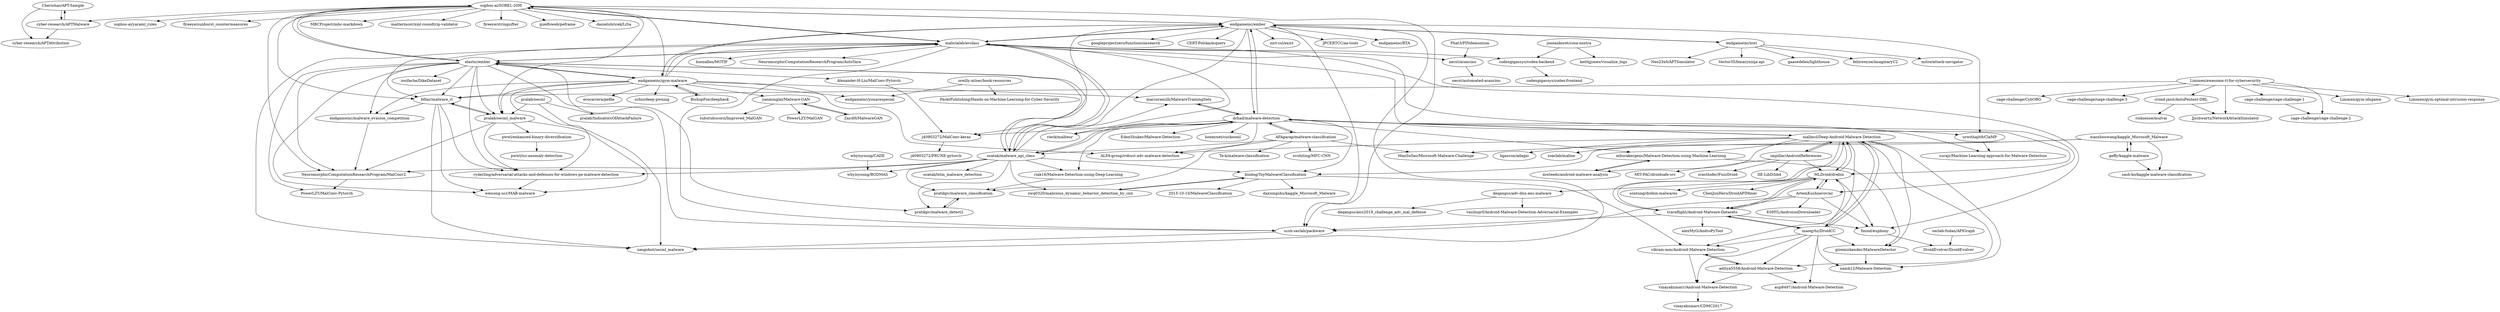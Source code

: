 digraph G {
"Cherishao/APT-Sample" -> "cyber-research/APTMalware"
"Cherishao/APT-Sample" -> "cyber-research/APTAttribution"
"seclab-fudan/APIGraph" -> "DroidEvolver/DroidEvolver"
"zwq0320/malicious_dynamic_behavior_detection_by_cnn" -> "bindog/ToyMalwareClassification"
"crond-jaist/AutoPentest-DRL" -> "risksense/mulval"
"crond-jaist/AutoPentest-DRL" -> "Jjschwartz/NetworkAttackSimulator"
"joxeankoret/cosa-nostra" -> "codexgigassys/codex-backend"
"joxeankoret/cosa-nostra" -> "keithjjones/visualize_logs"
"endgameinc/xori" -> "mitre/attack-navigator" ["e"=1]
"endgameinc/xori" -> "endgameinc/ember"
"endgameinc/xori" -> "Neo23x0/APTSimulator" ["e"=1]
"endgameinc/xori" -> "Vector35/binaryninja-api" ["e"=1]
"endgameinc/xori" -> "gaasedelen/lighthouse" ["e"=1]
"endgameinc/xori" -> "felixweyne/imaginaryC2" ["e"=1]
"cyber-research/APTMalware" -> "Cherishao/APT-Sample"
"cyber-research/APTMalware" -> "cyber-research/APTAttribution"
"sophos-ai/SOREL-20M" -> "elastic/ember"
"sophos-ai/SOREL-20M" -> "malicialab/avclass"
"sophos-ai/SOREL-20M" -> "bfilar/malware_rl"
"sophos-ai/SOREL-20M" -> "sophos-ai/yaraml_rules"
"sophos-ai/SOREL-20M" -> "fireeye/sunburst_countermeasures" ["e"=1]
"sophos-ai/SOREL-20M" -> "NeuromorphicComputationResearchProgram/MalConv2"
"sophos-ai/SOREL-20M" -> "endgameinc/ember"
"sophos-ai/SOREL-20M" -> "ucsb-seclab/packware"
"sophos-ai/SOREL-20M" -> "pralab/secml_malware"
"sophos-ai/SOREL-20M" -> "MBCProject/mbc-markdown" ["e"=1]
"sophos-ai/SOREL-20M" -> "mattermost/xml-roundtrip-validator"
"sophos-ai/SOREL-20M" -> "fireeye/stringsifter" ["e"=1]
"sophos-ai/SOREL-20M" -> "guelfoweb/peframe" ["e"=1]
"sophos-ai/SOREL-20M" -> "danieluhricek/LiSa" ["e"=1]
"sophos-ai/SOREL-20M" -> "cyber-research/APTMalware"
"endgameinc/ember" -> "malicialab/avclass"
"endgameinc/ember" -> "endgameinc/gym-malware"
"endgameinc/ember" -> "j40903272/MalConv-keras"
"endgameinc/ember" -> "dchad/malware-detection"
"endgameinc/ember" -> "googleprojectzero/functionsimsearch" ["e"=1]
"endgameinc/ember" -> "CERT-Polska/mquery" ["e"=1]
"endgameinc/ember" -> "ucsb-seclab/packware"
"endgameinc/ember" -> "ocatak/malware_api_class"
"endgameinc/ember" -> "sophos-ai/SOREL-20M"
"endgameinc/ember" -> "urwithajit9/ClaMP"
"endgameinc/ember" -> "endgameinc/xori"
"endgameinc/ember" -> "zangobot/secml_malware"
"endgameinc/ember" -> "nict-csl/exist" ["e"=1]
"endgameinc/ember" -> "JPCERTCC/aa-tools" ["e"=1]
"endgameinc/ember" -> "endgameinc/RTA" ["e"=1]
"BishopFox/deephack" -> "endgameinc/gym-malware"
"malicialab/avclass" -> "endgameinc/ember"
"malicialab/avclass" -> "fmind/euphony"
"malicialab/avclass" -> "sophos-ai/SOREL-20M"
"malicialab/avclass" -> "elastic/ember"
"malicialab/avclass" -> "ucsb-seclab/packware"
"malicialab/avclass" -> "ocatak/malware_api_class"
"malicialab/avclass" -> "necst/arancino"
"malicialab/avclass" -> "codexgigassys/codex-backend"
"malicialab/avclass" -> "rieck/malheur" ["e"=1]
"malicialab/avclass" -> "MLDroid/drebin"
"malicialab/avclass" -> "zangobot/secml_malware"
"malicialab/avclass" -> "ArtemKushnerov/az"
"malicialab/avclass" -> "boozallen/MOTIF"
"malicialab/avclass" -> "bfilar/malware_rl"
"malicialab/avclass" -> "NeuromorphicComputationResearchProgram/AutoYara"
"oreilly-mlsec/book-resources" -> "endgameinc/youarespecial"
"oreilly-mlsec/book-resources" -> "PacktPublishing/Hands-on-Machine-Learning-for-Cyber-Security" ["e"=1]
"urwithajit9/ClaMP" -> "surajr/Machine-Learning-approach-for-Malware-Detection"
"endgameinc/gym-malware" -> "endgameinc/ember"
"endgameinc/gym-malware" -> "bfilar/malware_rl"
"endgameinc/gym-malware" -> "endgameinc/youarespecial"
"endgameinc/gym-malware" -> "elastic/ember"
"endgameinc/gym-malware" -> "pralab/secml_malware"
"endgameinc/gym-malware" -> "yanminglai/Malware-GAN"
"endgameinc/gym-malware" -> "endgameinc/malware_evasion_competition"
"endgameinc/gym-malware" -> "ALFA-group/robust-adv-malware-detection"
"endgameinc/gym-malware" -> "malicialab/avclass"
"endgameinc/gym-malware" -> "marcoramilli/MalwareTrainingSets"
"endgameinc/gym-malware" -> "BishopFox/deephack"
"endgameinc/gym-malware" -> "erocarrera/pefile" ["e"=1]
"endgameinc/gym-malware" -> "cchio/deep-pwning" ["e"=1]
"endgameinc/gym-malware" -> "sophos-ai/SOREL-20M"
"endgameinc/gym-malware" -> "ryderling/adversarial-attacks-and-defenses-for-windows-pe-malware-detection"
"ucsb-seclab/packware" -> "zangobot/secml_malware"
"mwleeds/android-malware-analysis" -> "mburakergenc/Malware-Detection-using-Machine-Learning"
"ocatak/malware_api_class" -> "elastic/ember"
"ocatak/malware_api_class" -> "ryderling/adversarial-attacks-and-defenses-for-windows-pe-malware-detection"
"ocatak/malware_api_class" -> "whyisyoung/BODMAS"
"ocatak/malware_api_class" -> "pratikpv/malware_classification"
"ocatak/malware_api_class" -> "zwq0320/malicious_dynamic_behavior_detection_by_cnn"
"ocatak/malware_api_class" -> "pratikpv/malware_detect2"
"ocatak/malware_api_class" -> "riak16/Malware-Detection-using-Deep-Learning"
"ocatak/malware_api_class" -> "malicialab/avclass"
"ocatak/malware_api_class" -> "NeuromorphicComputationResearchProgram/MalConv2"
"ocatak/malware_api_class" -> "marcoramilli/MalwareTrainingSets"
"ocatak/malware_api_class" -> "bindog/ToyMalwareClassification"
"ocatak/malware_api_class" -> "dchad/malware-detection"
"ocatak/malware_api_class" -> "ocatak/lstm_malware_detection"
"dchad/malware-detection" -> "marcoramilli/MalwareTrainingSets"
"dchad/malware-detection" -> "mburakergenc/Malware-Detection-using-Machine-Learning"
"dchad/malware-detection" -> "AFAgarap/malware-classification"
"dchad/malware-detection" -> "surajr/Machine-Learning-approach-for-Malware-Detection"
"dchad/malware-detection" -> "niallmcl/Deep-Android-Malware-Detection"
"dchad/malware-detection" -> "j40903272/MalConv-keras"
"dchad/malware-detection" -> "bindog/ToyMalwareClassification"
"dchad/malware-detection" -> "honeynet/cuckooml"
"dchad/malware-detection" -> "ALFA-group/robust-adv-malware-detection"
"dchad/malware-detection" -> "riak16/Malware-Detection-using-Deep-Learning"
"dchad/malware-detection" -> "endgameinc/ember"
"dchad/malware-detection" -> "ocatak/malware_api_class"
"dchad/malware-detection" -> "urwithajit9/ClaMP"
"dchad/malware-detection" -> "rieck/malheur" ["e"=1]
"dchad/malware-detection" -> "EdenShuker/Malware-Detection"
"j40903272/MalConv-keras" -> "j40903272/PRUNE-pytorch"
"marcoramilli/MalwareTrainingSets" -> "dchad/malware-detection"
"pralab/secml_malware" -> "ryderling/adversarial-attacks-and-defenses-for-windows-pe-malware-detection"
"pralab/secml_malware" -> "bfilar/malware_rl"
"pralab/secml_malware" -> "weisong-ucr/MAB-malware"
"pralab/secml_malware" -> "NeuromorphicComputationResearchProgram/MalConv2"
"pralab/secml_malware" -> "pwwl/enhanced-binary-diversification"
"xiaozhouwang/kaggle_Microsoft_Malware" -> "geffy/kaggle-malware"
"xiaozhouwang/kaggle_Microsoft_Malware" -> "bindog/ToyMalwareClassification"
"xiaozhouwang/kaggle_Microsoft_Malware" -> "ManSoSec/Microsoft-Malware-Challenge"
"xiaozhouwang/kaggle_Microsoft_Malware" -> "sash-ko/kaggle-malware-classification"
"whyisyoung/CADE" -> "whyisyoung/BODMAS"
"MLDroid/drebin" -> "fmind/euphony"
"MLDroid/drebin" -> "deqangss/adv-dnn-ens-malware"
"MLDroid/drebin" -> "niallmcl/Deep-Android-Malware-Detection"
"MLDroid/drebin" -> "sontung/drebin-malwares"
"MLDroid/drebin" -> "ChenJunHero/DroidAPIMiner"
"MLDroid/drebin" -> "traceflight/Android-Malware-Datasets"
"MLDroid/drebin" -> "ArtemKushnerov/az"
"fmind/euphony" -> "DroidEvolver/DroidEvolver"
"maoqyhz/DroidCC" -> "aditya5558/Android-Malware-Detection"
"maoqyhz/DroidCC" -> "niallmcl/Deep-Android-Malware-Detection"
"maoqyhz/DroidCC" -> "vikram-mm/Android-Malware-Detection"
"maoqyhz/DroidCC" -> "gizemiskender/MalwareDetector"
"maoqyhz/DroidCC" -> "vinayakumarr/Android-Malware-Detection"
"maoqyhz/DroidCC" -> "aup8497/Android-Malware-Detection"
"maoqyhz/DroidCC" -> "MLDroid/drebin"
"maoqyhz/DroidCC" -> "namk12/Malware-Detection"
"maoqyhz/DroidCC" -> "traceflight/Android-Malware-Datasets"
"NeuromorphicComputationResearchProgram/MalConv2" -> "PowerLZY/MalConv-Pytorch"
"elastic/ember" -> "sophos-ai/SOREL-20M"
"elastic/ember" -> "ocatak/malware_api_class"
"elastic/ember" -> "NeuromorphicComputationResearchProgram/MalConv2"
"elastic/ember" -> "bfilar/malware_rl"
"elastic/ember" -> "pralab/secml_malware"
"elastic/ember" -> "endgameinc/malware_evasion_competition"
"elastic/ember" -> "malicialab/avclass"
"elastic/ember" -> "ucsb-seclab/packware"
"elastic/ember" -> "Alexander-H-Liu/MalConv-Pytorch"
"elastic/ember" -> "endgameinc/gym-malware"
"elastic/ember" -> "ryderling/adversarial-attacks-and-defenses-for-windows-pe-malware-detection"
"elastic/ember" -> "pratikpv/malware_detect2"
"elastic/ember" -> "weisong-ucr/MAB-malware"
"elastic/ember" -> "PowerLZY/MalConv-Pytorch"
"elastic/ember" -> "iosifache/DikeDataset"
"vikram-mm/Android-Malware-Detection" -> "aditya5558/Android-Malware-Detection"
"vikram-mm/Android-Malware-Detection" -> "vinayakumarr/Android-Malware-Detection"
"gizemiskender/MalwareDetector" -> "namk12/Malware-Detection"
"ArtemKushnerov/az" -> "MLDroid/drebin"
"ArtemKushnerov/az" -> "E0HYL/AndrozooDownloader"
"ArtemKushnerov/az" -> "fmind/euphony"
"ArtemKushnerov/az" -> "traceflight/Android-Malware-Datasets"
"ArtemKushnerov/az" -> "ucsb-seclab/packware"
"codexgigassys/codex-backend" -> "codexgigassys/codex-frontend"
"Phat3/PINdemonium" -> "necst/arancino"
"niallmcl/Deep-Android-Malware-Detection" -> "maoqyhz/DroidCC"
"niallmcl/Deep-Android-Malware-Detection" -> "vikram-mm/Android-Malware-Detection"
"niallmcl/Deep-Android-Malware-Detection" -> "MLDroid/drebin"
"niallmcl/Deep-Android-Malware-Detection" -> "impillar/AndroidReferences"
"niallmcl/Deep-Android-Malware-Detection" -> "aditya5558/Android-Malware-Detection"
"niallmcl/Deep-Android-Malware-Detection" -> "gizemiskender/MalwareDetector"
"niallmcl/Deep-Android-Malware-Detection" -> "namk12/Malware-Detection"
"niallmcl/Deep-Android-Malware-Detection" -> "traceflight/Android-Malware-Datasets"
"niallmcl/Deep-Android-Malware-Detection" -> "mburakergenc/Malware-Detection-using-Machine-Learning"
"niallmcl/Deep-Android-Malware-Detection" -> "ALFA-group/robust-adv-malware-detection"
"niallmcl/Deep-Android-Malware-Detection" -> "dchad/malware-detection"
"niallmcl/Deep-Android-Malware-Detection" -> "mwleeds/android-malware-analysis"
"niallmcl/Deep-Android-Malware-Detection" -> "hgascon/adagio"
"niallmcl/Deep-Android-Malware-Detection" -> "soarlab/maline"
"Alexander-H-Liu/MalConv-Pytorch" -> "j40903272/MalConv-keras"
"yanminglai/Malware-GAN" -> "ZaydH/MalwareGAN"
"yanminglai/Malware-GAN" -> "tubutubucorn/Improved_MalGAN"
"yanminglai/Malware-GAN" -> "PowerLZY/MalGAN"
"AFAgarap/malware-classification" -> "dchad/malware-detection"
"AFAgarap/malware-classification" -> "Te-k/malware-classification"
"AFAgarap/malware-classification" -> "ManSoSec/Microsoft-Malware-Challenge"
"AFAgarap/malware-classification" -> "xvshiting/MFC-CNN"
"AFAgarap/malware-classification" -> "pratikpv/malware_classification"
"AFAgarap/malware-classification" -> "ocatak/malware_api_class"
"endgameinc/malware_evasion_competition" -> "NeuromorphicComputationResearchProgram/MalConv2"
"bindog/ToyMalwareClassification" -> "daxiongshu/kaggle_Microsoft_Malware"
"bindog/ToyMalwareClassification" -> "2015-10-10/MalwareClassification"
"bindog/ToyMalwareClassification" -> "vikram-mm/Android-Malware-Detection"
"bindog/ToyMalwareClassification" -> "zwq0320/malicious_dynamic_behavior_detection_by_cnn"
"ryderling/adversarial-attacks-and-defenses-for-windows-pe-malware-detection" -> "weisong-ucr/MAB-malware"
"traceflight/Android-Malware-Datasets" -> "MLDroid/drebin"
"traceflight/Android-Malware-Datasets" -> "niallmcl/Deep-Android-Malware-Detection"
"traceflight/Android-Malware-Datasets" -> "ucsb-seclab/packware"
"traceflight/Android-Malware-Datasets" -> "fmind/euphony"
"traceflight/Android-Malware-Datasets" -> "maoqyhz/DroidCC"
"traceflight/Android-Malware-Datasets" -> "alexMyG/AndroPyTool" ["e"=1]
"necst/arancino" -> "necst/automated-arancino"
"deqangss/adv-dnn-ens-malware" -> "vasilisprf/Android-Malware-Detection-Adversarial-Examples"
"deqangss/adv-dnn-ens-malware" -> "deqangss/aics2019_challenge_adv_mal_defense"
"mburakergenc/Malware-Detection-using-Machine-Learning" -> "gizemiskender/MalwareDetector"
"mburakergenc/Malware-Detection-using-Machine-Learning" -> "mwleeds/android-malware-analysis"
"geffy/kaggle-malware" -> "sash-ko/kaggle-malware-classification"
"geffy/kaggle-malware" -> "xiaozhouwang/kaggle_Microsoft_Malware"
"cage-challenge/cage-challenge-1" -> "cage-challenge/cage-challenge-2"
"riak16/Malware-Detection-using-Deep-Learning" -> "pratikpv/malware_classification"
"Limmen/awesome-rl-for-cybersecurity" -> "Limmen/gym-idsgame"
"Limmen/awesome-rl-for-cybersecurity" -> "cage-challenge/cage-challenge-2"
"Limmen/awesome-rl-for-cybersecurity" -> "cage-challenge/cage-challenge-1"
"Limmen/awesome-rl-for-cybersecurity" -> "Limmen/gym-optimal-intrusion-response"
"Limmen/awesome-rl-for-cybersecurity" -> "bfilar/malware_rl"
"Limmen/awesome-rl-for-cybersecurity" -> "cage-challenge/CybORG"
"Limmen/awesome-rl-for-cybersecurity" -> "Jjschwartz/NetworkAttackSimulator"
"Limmen/awesome-rl-for-cybersecurity" -> "crond-jaist/AutoPentest-DRL"
"Limmen/awesome-rl-for-cybersecurity" -> "cage-challenge/cage-challenge-3"
"pralab/secml" -> "zangobot/secml_malware"
"pralab/secml" -> "pralab/IndicatorsOfAttackFailure"
"pralab/secml" -> "pralab/secml_malware"
"pratikpv/malware_classification" -> "pratikpv/malware_detect2"
"pratikpv/malware_detect2" -> "pratikpv/malware_classification"
"impillar/AndroidReferences" -> "srasthofer/FuzzDroid"
"impillar/AndroidReferences" -> "IIE-LibD/libd" ["e"=1]
"impillar/AndroidReferences" -> "niallmcl/Deep-Android-Malware-Detection"
"impillar/AndroidReferences" -> "MLDroid/drebin"
"impillar/AndroidReferences" -> "MIT-PAC/droidsafe-src" ["e"=1]
"vinayakumarr/Android-Malware-Detection" -> "vinayakumarr/CDMC2017"
"aditya5558/Android-Malware-Detection" -> "aup8497/Android-Malware-Detection"
"aditya5558/Android-Malware-Detection" -> "vikram-mm/Android-Malware-Detection"
"aditya5558/Android-Malware-Detection" -> "vinayakumarr/Android-Malware-Detection"
"pwwl/enhanced-binary-diversification" -> "pwwl/ics-anomaly-detection"
"ZaydH/MalwareGAN" -> "yanminglai/Malware-GAN"
"bfilar/malware_rl" -> "pralab/secml_malware"
"bfilar/malware_rl" -> "zangobot/secml_malware"
"bfilar/malware_rl" -> "endgameinc/malware_evasion_competition"
"bfilar/malware_rl" -> "weisong-ucr/MAB-malware"
"bfilar/malware_rl" -> "ryderling/adversarial-attacks-and-defenses-for-windows-pe-malware-detection"
"Cherishao/APT-Sample" ["l"="-15.268,-46.547"]
"cyber-research/APTMalware" ["l"="-15.237,-46.544"]
"cyber-research/APTAttribution" ["l"="-15.257,-46.558"]
"seclab-fudan/APIGraph" ["l"="-15.229,-46.427"]
"DroidEvolver/DroidEvolver" ["l"="-15.202,-46.438"]
"zwq0320/malicious_dynamic_behavior_detection_by_cnn" ["l"="-15.035,-46.493"]
"bindog/ToyMalwareClassification" ["l"="-15.038,-46.473"]
"crond-jaist/AutoPentest-DRL" ["l"="-15.208,-46.65"]
"risksense/mulval" ["l"="-15.22,-46.67"]
"Jjschwartz/NetworkAttackSimulator" ["l"="-15.214,-46.633"]
"joxeankoret/cosa-nostra" ["l"="-15.003,-46.409"]
"codexgigassys/codex-backend" ["l"="-15.048,-46.439"]
"keithjjones/visualize_logs" ["l"="-14.976,-46.39"]
"endgameinc/xori" ["l"="-15.205,-46.503"]
"mitre/attack-navigator" ["l"="-13.044,-46.126"]
"endgameinc/ember" ["l"="-15.146,-46.502"]
"Neo23x0/APTSimulator" ["l"="-13.087,-46.065"]
"Vector35/binaryninja-api" ["l"="-19.971,-32.18"]
"gaasedelen/lighthouse" ["l"="-19.772,-32.188"]
"felixweyne/imaginaryC2" ["l"="-13.248,-45.85"]
"sophos-ai/SOREL-20M" ["l"="-15.156,-46.524"]
"elastic/ember" ["l"="-15.119,-46.517"]
"malicialab/avclass" ["l"="-15.13,-46.492"]
"bfilar/malware_rl" ["l"="-15.145,-46.541"]
"sophos-ai/yaraml_rules" ["l"="-15.18,-46.556"]
"fireeye/sunburst_countermeasures" ["l"="-13.18,-46.179"]
"NeuromorphicComputationResearchProgram/MalConv2" ["l"="-15.106,-46.525"]
"ucsb-seclab/packware" ["l"="-15.15,-46.489"]
"pralab/secml_malware" ["l"="-15.131,-46.544"]
"MBCProject/mbc-markdown" ["l"="-21.78,-32.558"]
"mattermost/xml-roundtrip-validator" ["l"="-15.198,-46.532"]
"fireeye/stringsifter" ["l"="-22.071,-32.776"]
"guelfoweb/peframe" ["l"="-13.485,-46.058"]
"danieluhricek/LiSa" ["l"="-13.439,-45.962"]
"endgameinc/gym-malware" ["l"="-15.126,-46.531"]
"j40903272/MalConv-keras" ["l"="-15.162,-46.483"]
"dchad/malware-detection" ["l"="-15.107,-46.472"]
"googleprojectzero/functionsimsearch" ["l"="-17.332,-31.709"]
"CERT-Polska/mquery" ["l"="-13.224,-45.979"]
"ocatak/malware_api_class" ["l"="-15.086,-46.5"]
"urwithajit9/ClaMP" ["l"="-15.138,-46.472"]
"zangobot/secml_malware" ["l"="-15.162,-46.513"]
"nict-csl/exist" ["l"="-10.47,-23.656"]
"JPCERTCC/aa-tools" ["l"="-13.246,-46.183"]
"endgameinc/RTA" ["l"="-13.047,-46.145"]
"BishopFox/deephack" ["l"="-15.135,-46.562"]
"fmind/euphony" ["l"="-15.164,-46.451"]
"necst/arancino" ["l"="-15.209,-46.475"]
"rieck/malheur" ["l"="-13.489,-45.999"]
"MLDroid/drebin" ["l"="-15.15,-46.437"]
"ArtemKushnerov/az" ["l"="-15.152,-46.459"]
"boozallen/MOTIF" ["l"="-15.086,-46.47"]
"NeuromorphicComputationResearchProgram/AutoYara" ["l"="-15.102,-46.485"]
"oreilly-mlsec/book-resources" ["l"="-15.039,-46.589"]
"endgameinc/youarespecial" ["l"="-15.071,-46.566"]
"PacktPublishing/Hands-on-Machine-Learning-for-Cyber-Security" ["l"="-8.097,-43.242"]
"surajr/Machine-Learning-approach-for-Malware-Detection" ["l"="-15.119,-46.458"]
"yanminglai/Malware-GAN" ["l"="-15.113,-46.583"]
"endgameinc/malware_evasion_competition" ["l"="-15.105,-46.541"]
"ALFA-group/robust-adv-malware-detection" ["l"="-15.123,-46.476"]
"marcoramilli/MalwareTrainingSets" ["l"="-15.106,-46.498"]
"erocarrera/pefile" ["l"="-19.72,-32.043"]
"cchio/deep-pwning" ["l"="21.671,13.953"]
"ryderling/adversarial-attacks-and-defenses-for-windows-pe-malware-detection" ["l"="-15.107,-46.532"]
"mwleeds/android-malware-analysis" ["l"="-15.15,-46.42"]
"mburakergenc/Malware-Detection-using-Machine-Learning" ["l"="-15.134,-46.431"]
"whyisyoung/BODMAS" ["l"="-15.039,-46.521"]
"pratikpv/malware_classification" ["l"="-15.063,-46.499"]
"pratikpv/malware_detect2" ["l"="-15.077,-46.513"]
"riak16/Malware-Detection-using-Deep-Learning" ["l"="-15.077,-46.486"]
"ocatak/lstm_malware_detection" ["l"="-15.057,-46.512"]
"AFAgarap/malware-classification" ["l"="-15.059,-46.477"]
"niallmcl/Deep-Android-Malware-Detection" ["l"="-15.118,-46.432"]
"honeynet/cuckooml" ["l"="-15.17,-46.466"]
"EdenShuker/Malware-Detection" ["l"="-15.093,-46.456"]
"j40903272/PRUNE-pytorch" ["l"="-15.185,-46.48"]
"weisong-ucr/MAB-malware" ["l"="-15.117,-46.545"]
"pwwl/enhanced-binary-diversification" ["l"="-15.11,-46.564"]
"xiaozhouwang/kaggle_Microsoft_Malware" ["l"="-14.974,-46.479"]
"geffy/kaggle-malware" ["l"="-14.945,-46.475"]
"ManSoSec/Microsoft-Malware-Challenge" ["l"="-15.006,-46.483"]
"sash-ko/kaggle-malware-classification" ["l"="-14.945,-46.488"]
"whyisyoung/CADE" ["l"="-15.007,-46.534"]
"deqangss/adv-dnn-ens-malware" ["l"="-15.185,-46.408"]
"sontung/drebin-malwares" ["l"="-15.172,-46.422"]
"ChenJunHero/DroidAPIMiner" ["l"="-15.18,-46.431"]
"traceflight/Android-Malware-Datasets" ["l"="-15.133,-46.446"]
"maoqyhz/DroidCC" ["l"="-15.103,-46.426"]
"aditya5558/Android-Malware-Detection" ["l"="-15.086,-46.425"]
"vikram-mm/Android-Malware-Detection" ["l"="-15.078,-46.436"]
"gizemiskender/MalwareDetector" ["l"="-15.119,-46.415"]
"vinayakumarr/Android-Malware-Detection" ["l"="-15.078,-46.413"]
"aup8497/Android-Malware-Detection" ["l"="-15.073,-46.421"]
"namk12/Malware-Detection" ["l"="-15.103,-46.412"]
"PowerLZY/MalConv-Pytorch" ["l"="-15.087,-46.525"]
"Alexander-H-Liu/MalConv-Pytorch" ["l"="-15.169,-46.501"]
"iosifache/DikeDataset" ["l"="-15.081,-46.536"]
"E0HYL/AndrozooDownloader" ["l"="-15.184,-46.449"]
"codexgigassys/codex-frontend" ["l"="-15.028,-46.427"]
"Phat3/PINdemonium" ["l"="-15.255,-46.47"]
"impillar/AndroidReferences" ["l"="-15.139,-46.41"]
"hgascon/adagio" ["l"="-15.122,-46.396"]
"soarlab/maline" ["l"="-15.097,-46.398"]
"ZaydH/MalwareGAN" ["l"="-15.11,-46.599"]
"tubutubucorn/Improved_MalGAN" ["l"="-15.126,-46.596"]
"PowerLZY/MalGAN" ["l"="-15.093,-46.597"]
"Te-k/malware-classification" ["l"="-15.044,-46.458"]
"xvshiting/MFC-CNN" ["l"="-15.03,-46.462"]
"daxiongshu/kaggle_Microsoft_Malware" ["l"="-15.006,-46.458"]
"2015-10-10/MalwareClassification" ["l"="-15.011,-46.471"]
"alexMyG/AndroPyTool" ["l"="-17.19,-32.161"]
"necst/automated-arancino" ["l"="-15.229,-46.468"]
"vasilisprf/Android-Malware-Detection-Adversarial-Examples" ["l"="-15.192,-46.393"]
"deqangss/aics2019_challenge_adv_mal_defense" ["l"="-15.206,-46.399"]
"cage-challenge/cage-challenge-1" ["l"="-15.177,-46.636"]
"cage-challenge/cage-challenge-2" ["l"="-15.166,-46.629"]
"Limmen/awesome-rl-for-cybersecurity" ["l"="-15.186,-46.614"]
"Limmen/gym-idsgame" ["l"="-15.214,-46.609"]
"Limmen/gym-optimal-intrusion-response" ["l"="-15.208,-46.62"]
"cage-challenge/CybORG" ["l"="-15.192,-46.63"]
"cage-challenge/cage-challenge-3" ["l"="-15.162,-46.617"]
"pralab/secml" ["l"="-15.174,-46.542"]
"pralab/IndicatorsOfAttackFailure" ["l"="-15.198,-46.553"]
"srasthofer/FuzzDroid" ["l"="-15.15,-46.388"]
"IIE-LibD/libd" ["l"="-17.189,-32.068"]
"MIT-PAC/droidsafe-src" ["l"="-17.238,-32.092"]
"vinayakumarr/CDMC2017" ["l"="-15.065,-46.4"]
"pwwl/ics-anomaly-detection" ["l"="-15.095,-46.575"]
}